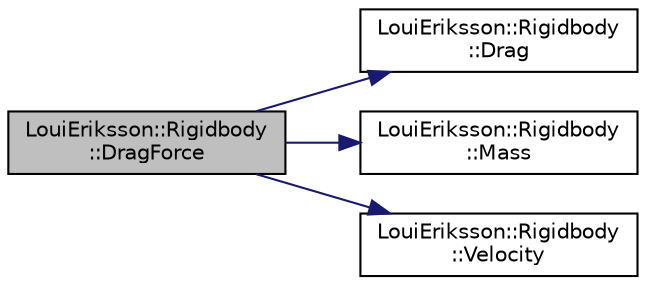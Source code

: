digraph "LouiEriksson::Rigidbody::DragForce"
{
 // LATEX_PDF_SIZE
  edge [fontname="Helvetica",fontsize="10",labelfontname="Helvetica",labelfontsize="10"];
  node [fontname="Helvetica",fontsize="10",shape=record];
  rankdir="LR";
  Node1 [label="LouiEriksson::Rigidbody\l::DragForce",height=0.2,width=0.4,color="black", fillcolor="grey75", style="filled", fontcolor="black",tooltip="Compute the drag force of the Rigidbody."];
  Node1 -> Node2 [color="midnightblue",fontsize="10",style="solid",fontname="Helvetica"];
  Node2 [label="LouiEriksson::Rigidbody\l::Drag",height=0.2,width=0.4,color="black", fillcolor="white", style="filled",URL="$class_loui_eriksson_1_1_rigidbody.html#a6cfafed8d1223482500db1b453183292",tooltip="Get the drag of the Rigidbody."];
  Node1 -> Node3 [color="midnightblue",fontsize="10",style="solid",fontname="Helvetica"];
  Node3 [label="LouiEriksson::Rigidbody\l::Mass",height=0.2,width=0.4,color="black", fillcolor="white", style="filled",URL="$class_loui_eriksson_1_1_rigidbody.html#a560b97576cb737390c677e994f93aba4",tooltip="Get the mass of the Rigidbody."];
  Node1 -> Node4 [color="midnightblue",fontsize="10",style="solid",fontname="Helvetica"];
  Node4 [label="LouiEriksson::Rigidbody\l::Velocity",height=0.2,width=0.4,color="black", fillcolor="white", style="filled",URL="$class_loui_eriksson_1_1_rigidbody.html#ac38ac970560e9d98c85754aa1af6f1d7",tooltip="Get the velocity of the Rigidbody."];
}
